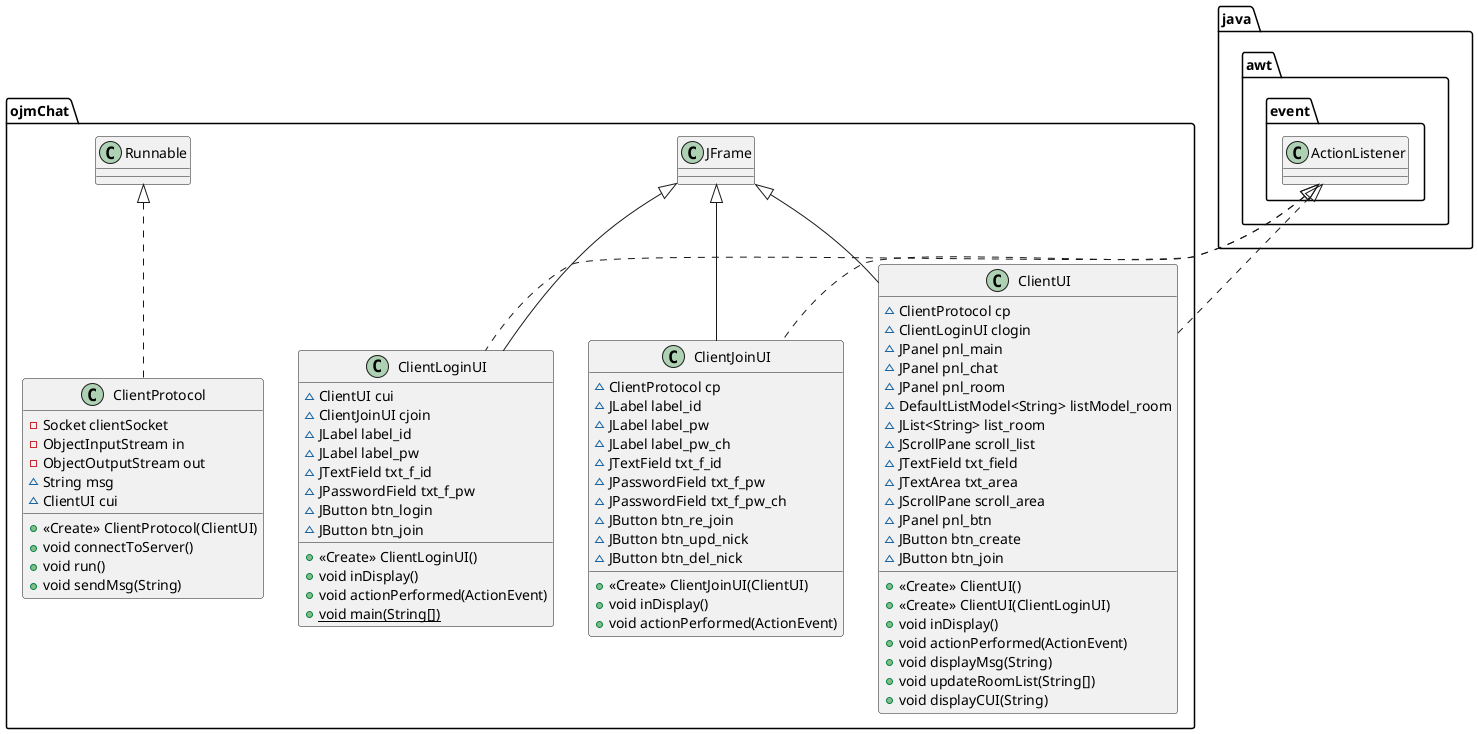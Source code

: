 @startuml
class ojmChat.ClientLoginUI {
~ ClientUI cui
~ ClientJoinUI cjoin
~ JLabel label_id
~ JLabel label_pw
~ JTextField txt_f_id
~ JPasswordField txt_f_pw
~ JButton btn_login
~ JButton btn_join
+ <<Create>> ClientLoginUI()
+ void inDisplay()
+ void actionPerformed(ActionEvent)
+ {static} void main(String[])
}


class ojmChat.ClientProtocol {
- Socket clientSocket
- ObjectInputStream in
- ObjectOutputStream out
~ String msg
~ ClientUI cui
+ <<Create>> ClientProtocol(ClientUI)
+ void connectToServer()
+ void run()
+ void sendMsg(String)
}


class ojmChat.ClientJoinUI {
~ ClientProtocol cp
~ JLabel label_id
~ JLabel label_pw
~ JLabel label_pw_ch
~ JTextField txt_f_id
~ JPasswordField txt_f_pw
~ JPasswordField txt_f_pw_ch
~ JButton btn_re_join
~ JButton btn_upd_nick
~ JButton btn_del_nick
+ <<Create>> ClientJoinUI(ClientUI)
+ void inDisplay()
+ void actionPerformed(ActionEvent)
}


class ojmChat.ClientUI {
~ ClientProtocol cp
~ ClientLoginUI clogin
~ JPanel pnl_main
~ JPanel pnl_chat
~ JPanel pnl_room
~ DefaultListModel<String> listModel_room
~ JList<String> list_room
~ JScrollPane scroll_list
~ JTextField txt_field
~ JTextArea txt_area
~ JScrollPane scroll_area
~ JPanel pnl_btn
~ JButton btn_create
~ JButton btn_join
+ <<Create>> ClientUI()
+ <<Create>> ClientUI(ClientLoginUI)
+ void inDisplay()
+ void actionPerformed(ActionEvent)
+ void displayMsg(String)
+ void updateRoomList(String[])
+ void displayCUI(String)
}




java.awt.event.ActionListener <|.. ojmChat.ClientLoginUI
ojmChat.JFrame <|-- ojmChat.ClientLoginUI
ojmChat.Runnable <|.. ojmChat.ClientProtocol
java.awt.event.ActionListener <|.. ojmChat.ClientJoinUI
ojmChat.JFrame <|-- ojmChat.ClientJoinUI
java.awt.event.ActionListener <|.. ojmChat.ClientUI
ojmChat.JFrame <|-- ojmChat.ClientUI
@enduml